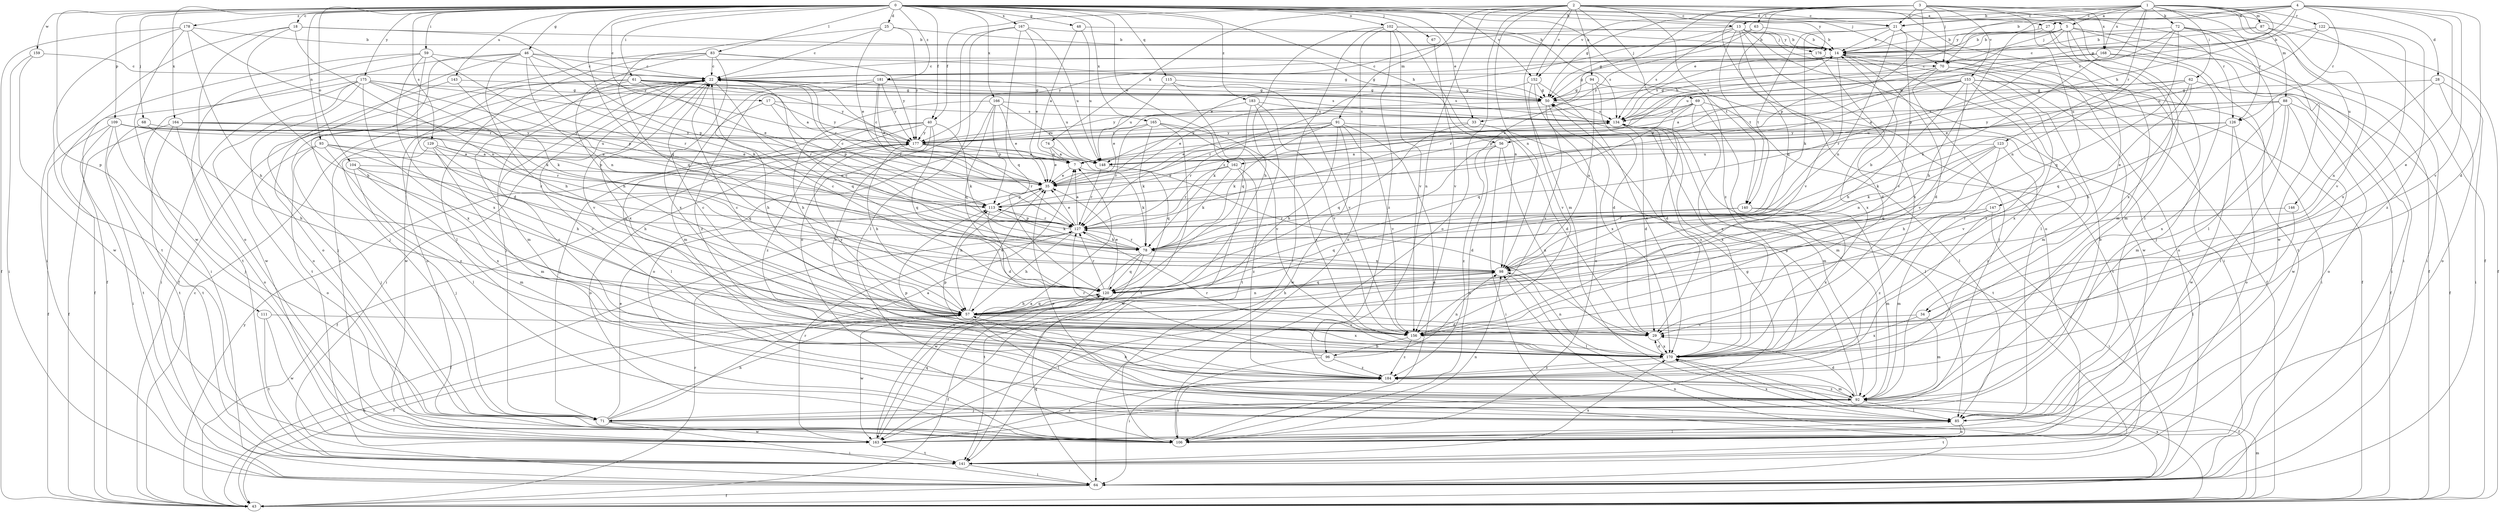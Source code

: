 strict digraph  {
0;
1;
2;
3;
4;
5;
7;
13;
14;
17;
18;
21;
22;
25;
27;
28;
29;
33;
34;
35;
40;
43;
46;
48;
50;
56;
57;
59;
61;
62;
63;
64;
67;
68;
69;
70;
71;
72;
74;
78;
83;
85;
87;
88;
91;
92;
93;
94;
96;
98;
102;
104;
106;
109;
111;
113;
115;
120;
122;
123;
126;
127;
129;
134;
140;
141;
143;
146;
147;
148;
152;
153;
156;
159;
162;
163;
164;
165;
166;
167;
168;
170;
175;
176;
177;
178;
181;
183;
184;
0 -> 13  [label=b];
0 -> 17  [label=c];
0 -> 18  [label=c];
0 -> 21  [label=c];
0 -> 25  [label=d];
0 -> 27  [label=d];
0 -> 33  [label=e];
0 -> 40  [label=f];
0 -> 46  [label=g];
0 -> 48  [label=g];
0 -> 56  [label=h];
0 -> 59  [label=i];
0 -> 61  [label=i];
0 -> 67  [label=j];
0 -> 68  [label=j];
0 -> 83  [label=l];
0 -> 93  [label=n];
0 -> 102  [label=o];
0 -> 104  [label=o];
0 -> 109  [label=p];
0 -> 111  [label=p];
0 -> 115  [label=q];
0 -> 120  [label=q];
0 -> 129  [label=s];
0 -> 140  [label=t];
0 -> 143  [label=u];
0 -> 152  [label=v];
0 -> 159  [label=w];
0 -> 162  [label=w];
0 -> 164  [label=x];
0 -> 165  [label=x];
0 -> 166  [label=x];
0 -> 167  [label=x];
0 -> 175  [label=y];
0 -> 176  [label=y];
0 -> 178  [label=z];
0 -> 181  [label=z];
0 -> 183  [label=z];
1 -> 5  [label=a];
1 -> 13  [label=b];
1 -> 21  [label=c];
1 -> 33  [label=e];
1 -> 62  [label=i];
1 -> 72  [label=k];
1 -> 87  [label=m];
1 -> 88  [label=m];
1 -> 122  [label=r];
1 -> 123  [label=r];
1 -> 126  [label=r];
1 -> 134  [label=s];
1 -> 146  [label=u];
1 -> 152  [label=v];
1 -> 162  [label=w];
1 -> 168  [label=x];
2 -> 5  [label=a];
2 -> 21  [label=c];
2 -> 34  [label=e];
2 -> 40  [label=f];
2 -> 69  [label=j];
2 -> 70  [label=j];
2 -> 74  [label=k];
2 -> 91  [label=m];
2 -> 92  [label=m];
2 -> 94  [label=n];
2 -> 96  [label=n];
2 -> 98  [label=n];
2 -> 106  [label=o];
2 -> 126  [label=r];
2 -> 152  [label=v];
2 -> 184  [label=z];
3 -> 21  [label=c];
3 -> 43  [label=f];
3 -> 50  [label=g];
3 -> 63  [label=i];
3 -> 70  [label=j];
3 -> 78  [label=k];
3 -> 85  [label=l];
3 -> 106  [label=o];
3 -> 113  [label=p];
3 -> 120  [label=q];
3 -> 147  [label=u];
3 -> 153  [label=v];
3 -> 168  [label=x];
4 -> 14  [label=b];
4 -> 21  [label=c];
4 -> 27  [label=d];
4 -> 28  [label=d];
4 -> 29  [label=d];
4 -> 34  [label=e];
4 -> 50  [label=g];
4 -> 56  [label=h];
4 -> 70  [label=j];
4 -> 126  [label=r];
4 -> 156  [label=v];
5 -> 14  [label=b];
5 -> 43  [label=f];
5 -> 64  [label=i];
5 -> 70  [label=j];
5 -> 92  [label=m];
5 -> 148  [label=u];
5 -> 170  [label=x];
5 -> 176  [label=y];
7 -> 35  [label=e];
7 -> 78  [label=k];
13 -> 14  [label=b];
13 -> 35  [label=e];
13 -> 70  [label=j];
13 -> 85  [label=l];
13 -> 134  [label=s];
13 -> 140  [label=t];
13 -> 156  [label=v];
13 -> 170  [label=x];
13 -> 176  [label=y];
13 -> 177  [label=y];
14 -> 22  [label=c];
14 -> 29  [label=d];
14 -> 50  [label=g];
14 -> 106  [label=o];
14 -> 127  [label=r];
14 -> 134  [label=s];
14 -> 184  [label=z];
17 -> 57  [label=h];
17 -> 113  [label=p];
17 -> 134  [label=s];
17 -> 177  [label=y];
18 -> 14  [label=b];
18 -> 57  [label=h];
18 -> 64  [label=i];
18 -> 98  [label=n];
18 -> 106  [label=o];
18 -> 177  [label=y];
21 -> 14  [label=b];
21 -> 64  [label=i];
21 -> 78  [label=k];
21 -> 98  [label=n];
21 -> 140  [label=t];
21 -> 156  [label=v];
22 -> 50  [label=g];
22 -> 64  [label=i];
22 -> 71  [label=j];
22 -> 120  [label=q];
22 -> 134  [label=s];
22 -> 156  [label=v];
22 -> 163  [label=w];
22 -> 170  [label=x];
25 -> 14  [label=b];
25 -> 22  [label=c];
25 -> 35  [label=e];
25 -> 120  [label=q];
25 -> 177  [label=y];
27 -> 14  [label=b];
27 -> 57  [label=h];
27 -> 92  [label=m];
27 -> 141  [label=t];
28 -> 50  [label=g];
28 -> 64  [label=i];
28 -> 98  [label=n];
28 -> 106  [label=o];
29 -> 22  [label=c];
29 -> 170  [label=x];
33 -> 120  [label=q];
33 -> 141  [label=t];
33 -> 177  [label=y];
34 -> 92  [label=m];
34 -> 156  [label=v];
34 -> 170  [label=x];
35 -> 22  [label=c];
35 -> 57  [label=h];
35 -> 113  [label=p];
40 -> 71  [label=j];
40 -> 78  [label=k];
40 -> 85  [label=l];
40 -> 120  [label=q];
40 -> 170  [label=x];
40 -> 177  [label=y];
40 -> 184  [label=z];
43 -> 22  [label=c];
43 -> 57  [label=h];
43 -> 92  [label=m];
43 -> 98  [label=n];
43 -> 127  [label=r];
43 -> 170  [label=x];
43 -> 177  [label=y];
46 -> 22  [label=c];
46 -> 50  [label=g];
46 -> 57  [label=h];
46 -> 64  [label=i];
46 -> 71  [label=j];
46 -> 78  [label=k];
46 -> 98  [label=n];
46 -> 106  [label=o];
46 -> 113  [label=p];
48 -> 7  [label=a];
48 -> 14  [label=b];
48 -> 148  [label=u];
50 -> 134  [label=s];
50 -> 156  [label=v];
50 -> 170  [label=x];
50 -> 177  [label=y];
56 -> 7  [label=a];
56 -> 64  [label=i];
56 -> 106  [label=o];
56 -> 170  [label=x];
56 -> 184  [label=z];
57 -> 29  [label=d];
57 -> 35  [label=e];
57 -> 43  [label=f];
57 -> 85  [label=l];
57 -> 98  [label=n];
57 -> 120  [label=q];
57 -> 156  [label=v];
57 -> 163  [label=w];
57 -> 170  [label=x];
59 -> 22  [label=c];
59 -> 29  [label=d];
59 -> 43  [label=f];
59 -> 127  [label=r];
59 -> 141  [label=t];
59 -> 170  [label=x];
61 -> 7  [label=a];
61 -> 50  [label=g];
61 -> 92  [label=m];
61 -> 106  [label=o];
61 -> 127  [label=r];
61 -> 134  [label=s];
61 -> 141  [label=t];
61 -> 177  [label=y];
62 -> 7  [label=a];
62 -> 35  [label=e];
62 -> 43  [label=f];
62 -> 50  [label=g];
62 -> 57  [label=h];
62 -> 120  [label=q];
63 -> 14  [label=b];
63 -> 50  [label=g];
63 -> 177  [label=y];
64 -> 43  [label=f];
64 -> 120  [label=q];
67 -> 156  [label=v];
68 -> 57  [label=h];
68 -> 141  [label=t];
68 -> 177  [label=y];
69 -> 29  [label=d];
69 -> 35  [label=e];
69 -> 85  [label=l];
69 -> 92  [label=m];
69 -> 120  [label=q];
69 -> 134  [label=s];
69 -> 170  [label=x];
70 -> 43  [label=f];
70 -> 71  [label=j];
70 -> 127  [label=r];
70 -> 163  [label=w];
70 -> 170  [label=x];
71 -> 7  [label=a];
71 -> 14  [label=b];
71 -> 35  [label=e];
71 -> 57  [label=h];
71 -> 64  [label=i];
71 -> 163  [label=w];
72 -> 14  [label=b];
72 -> 64  [label=i];
72 -> 85  [label=l];
72 -> 98  [label=n];
72 -> 113  [label=p];
72 -> 120  [label=q];
72 -> 163  [label=w];
74 -> 7  [label=a];
74 -> 35  [label=e];
74 -> 120  [label=q];
78 -> 98  [label=n];
78 -> 120  [label=q];
78 -> 127  [label=r];
78 -> 141  [label=t];
78 -> 163  [label=w];
83 -> 22  [label=c];
83 -> 43  [label=f];
83 -> 50  [label=g];
83 -> 57  [label=h];
83 -> 85  [label=l];
83 -> 170  [label=x];
83 -> 177  [label=y];
85 -> 35  [label=e];
85 -> 106  [label=o];
85 -> 141  [label=t];
85 -> 170  [label=x];
87 -> 14  [label=b];
87 -> 22  [label=c];
87 -> 43  [label=f];
87 -> 156  [label=v];
88 -> 85  [label=l];
88 -> 92  [label=m];
88 -> 106  [label=o];
88 -> 134  [label=s];
88 -> 148  [label=u];
88 -> 163  [label=w];
88 -> 170  [label=x];
88 -> 177  [label=y];
91 -> 29  [label=d];
91 -> 35  [label=e];
91 -> 57  [label=h];
91 -> 78  [label=k];
91 -> 106  [label=o];
91 -> 127  [label=r];
91 -> 156  [label=v];
91 -> 163  [label=w];
91 -> 177  [label=y];
92 -> 22  [label=c];
92 -> 29  [label=d];
92 -> 50  [label=g];
92 -> 57  [label=h];
92 -> 71  [label=j];
92 -> 85  [label=l];
92 -> 184  [label=z];
93 -> 7  [label=a];
93 -> 57  [label=h];
93 -> 71  [label=j];
93 -> 106  [label=o];
93 -> 127  [label=r];
93 -> 184  [label=z];
94 -> 29  [label=d];
94 -> 50  [label=g];
94 -> 98  [label=n];
94 -> 141  [label=t];
96 -> 64  [label=i];
96 -> 98  [label=n];
96 -> 127  [label=r];
96 -> 184  [label=z];
98 -> 14  [label=b];
98 -> 22  [label=c];
98 -> 57  [label=h];
98 -> 85  [label=l];
98 -> 120  [label=q];
102 -> 14  [label=b];
102 -> 57  [label=h];
102 -> 64  [label=i];
102 -> 98  [label=n];
102 -> 106  [label=o];
102 -> 134  [label=s];
102 -> 156  [label=v];
102 -> 184  [label=z];
104 -> 35  [label=e];
104 -> 71  [label=j];
104 -> 92  [label=m];
104 -> 98  [label=n];
104 -> 170  [label=x];
106 -> 85  [label=l];
106 -> 98  [label=n];
106 -> 184  [label=z];
109 -> 35  [label=e];
109 -> 43  [label=f];
109 -> 64  [label=i];
109 -> 71  [label=j];
109 -> 113  [label=p];
109 -> 141  [label=t];
109 -> 148  [label=u];
109 -> 177  [label=y];
111 -> 141  [label=t];
111 -> 156  [label=v];
111 -> 163  [label=w];
113 -> 22  [label=c];
113 -> 29  [label=d];
113 -> 78  [label=k];
113 -> 127  [label=r];
113 -> 134  [label=s];
115 -> 50  [label=g];
115 -> 120  [label=q];
115 -> 148  [label=u];
115 -> 156  [label=v];
120 -> 22  [label=c];
120 -> 35  [label=e];
120 -> 43  [label=f];
120 -> 57  [label=h];
120 -> 127  [label=r];
122 -> 14  [label=b];
122 -> 148  [label=u];
122 -> 170  [label=x];
122 -> 184  [label=z];
123 -> 57  [label=h];
123 -> 78  [label=k];
123 -> 98  [label=n];
123 -> 120  [label=q];
123 -> 148  [label=u];
123 -> 184  [label=z];
126 -> 78  [label=k];
126 -> 106  [label=o];
126 -> 156  [label=v];
126 -> 163  [label=w];
126 -> 177  [label=y];
127 -> 7  [label=a];
127 -> 35  [label=e];
127 -> 43  [label=f];
127 -> 57  [label=h];
127 -> 78  [label=k];
127 -> 113  [label=p];
129 -> 7  [label=a];
129 -> 57  [label=h];
129 -> 85  [label=l];
129 -> 92  [label=m];
129 -> 120  [label=q];
134 -> 14  [label=b];
134 -> 29  [label=d];
134 -> 64  [label=i];
134 -> 85  [label=l];
134 -> 92  [label=m];
134 -> 170  [label=x];
134 -> 177  [label=y];
140 -> 92  [label=m];
140 -> 120  [label=q];
140 -> 127  [label=r];
140 -> 170  [label=x];
141 -> 64  [label=i];
141 -> 170  [label=x];
143 -> 50  [label=g];
143 -> 71  [label=j];
143 -> 78  [label=k];
146 -> 85  [label=l];
146 -> 127  [label=r];
147 -> 64  [label=i];
147 -> 92  [label=m];
147 -> 127  [label=r];
147 -> 184  [label=z];
148 -> 22  [label=c];
148 -> 29  [label=d];
148 -> 127  [label=r];
152 -> 50  [label=g];
152 -> 106  [label=o];
152 -> 127  [label=r];
152 -> 156  [label=v];
152 -> 170  [label=x];
153 -> 7  [label=a];
153 -> 35  [label=e];
153 -> 43  [label=f];
153 -> 50  [label=g];
153 -> 57  [label=h];
153 -> 64  [label=i];
153 -> 92  [label=m];
153 -> 113  [label=p];
153 -> 156  [label=v];
153 -> 170  [label=x];
156 -> 22  [label=c];
156 -> 177  [label=y];
156 -> 184  [label=z];
156 -> 96  [label=b];
159 -> 22  [label=c];
159 -> 64  [label=i];
159 -> 163  [label=w];
162 -> 35  [label=e];
162 -> 78  [label=k];
162 -> 127  [label=r];
162 -> 163  [label=w];
162 -> 184  [label=z];
163 -> 7  [label=a];
163 -> 22  [label=c];
163 -> 50  [label=g];
163 -> 120  [label=q];
163 -> 127  [label=r];
163 -> 141  [label=t];
163 -> 184  [label=z];
164 -> 35  [label=e];
164 -> 43  [label=f];
164 -> 106  [label=o];
164 -> 127  [label=r];
164 -> 141  [label=t];
164 -> 177  [label=y];
165 -> 78  [label=k];
165 -> 127  [label=r];
165 -> 141  [label=t];
165 -> 156  [label=v];
165 -> 170  [label=x];
165 -> 177  [label=y];
166 -> 35  [label=e];
166 -> 57  [label=h];
166 -> 106  [label=o];
166 -> 113  [label=p];
166 -> 120  [label=q];
166 -> 134  [label=s];
166 -> 148  [label=u];
167 -> 14  [label=b];
167 -> 35  [label=e];
167 -> 85  [label=l];
167 -> 106  [label=o];
167 -> 120  [label=q];
167 -> 148  [label=u];
168 -> 22  [label=c];
168 -> 64  [label=i];
168 -> 71  [label=j];
168 -> 78  [label=k];
168 -> 134  [label=s];
170 -> 29  [label=d];
170 -> 43  [label=f];
170 -> 98  [label=n];
170 -> 113  [label=p];
170 -> 127  [label=r];
170 -> 134  [label=s];
170 -> 184  [label=z];
175 -> 35  [label=e];
175 -> 43  [label=f];
175 -> 50  [label=g];
175 -> 64  [label=i];
175 -> 78  [label=k];
175 -> 106  [label=o];
175 -> 113  [label=p];
175 -> 163  [label=w];
175 -> 170  [label=x];
176 -> 22  [label=c];
176 -> 29  [label=d];
176 -> 43  [label=f];
177 -> 7  [label=a];
177 -> 43  [label=f];
177 -> 57  [label=h];
177 -> 106  [label=o];
177 -> 127  [label=r];
177 -> 148  [label=u];
178 -> 14  [label=b];
178 -> 43  [label=f];
178 -> 57  [label=h];
178 -> 127  [label=r];
178 -> 141  [label=t];
178 -> 163  [label=w];
181 -> 35  [label=e];
181 -> 50  [label=g];
181 -> 92  [label=m];
181 -> 127  [label=r];
181 -> 148  [label=u];
181 -> 177  [label=y];
181 -> 184  [label=z];
183 -> 35  [label=e];
183 -> 78  [label=k];
183 -> 134  [label=s];
183 -> 141  [label=t];
183 -> 156  [label=v];
184 -> 22  [label=c];
184 -> 92  [label=m];
184 -> 113  [label=p];
}
